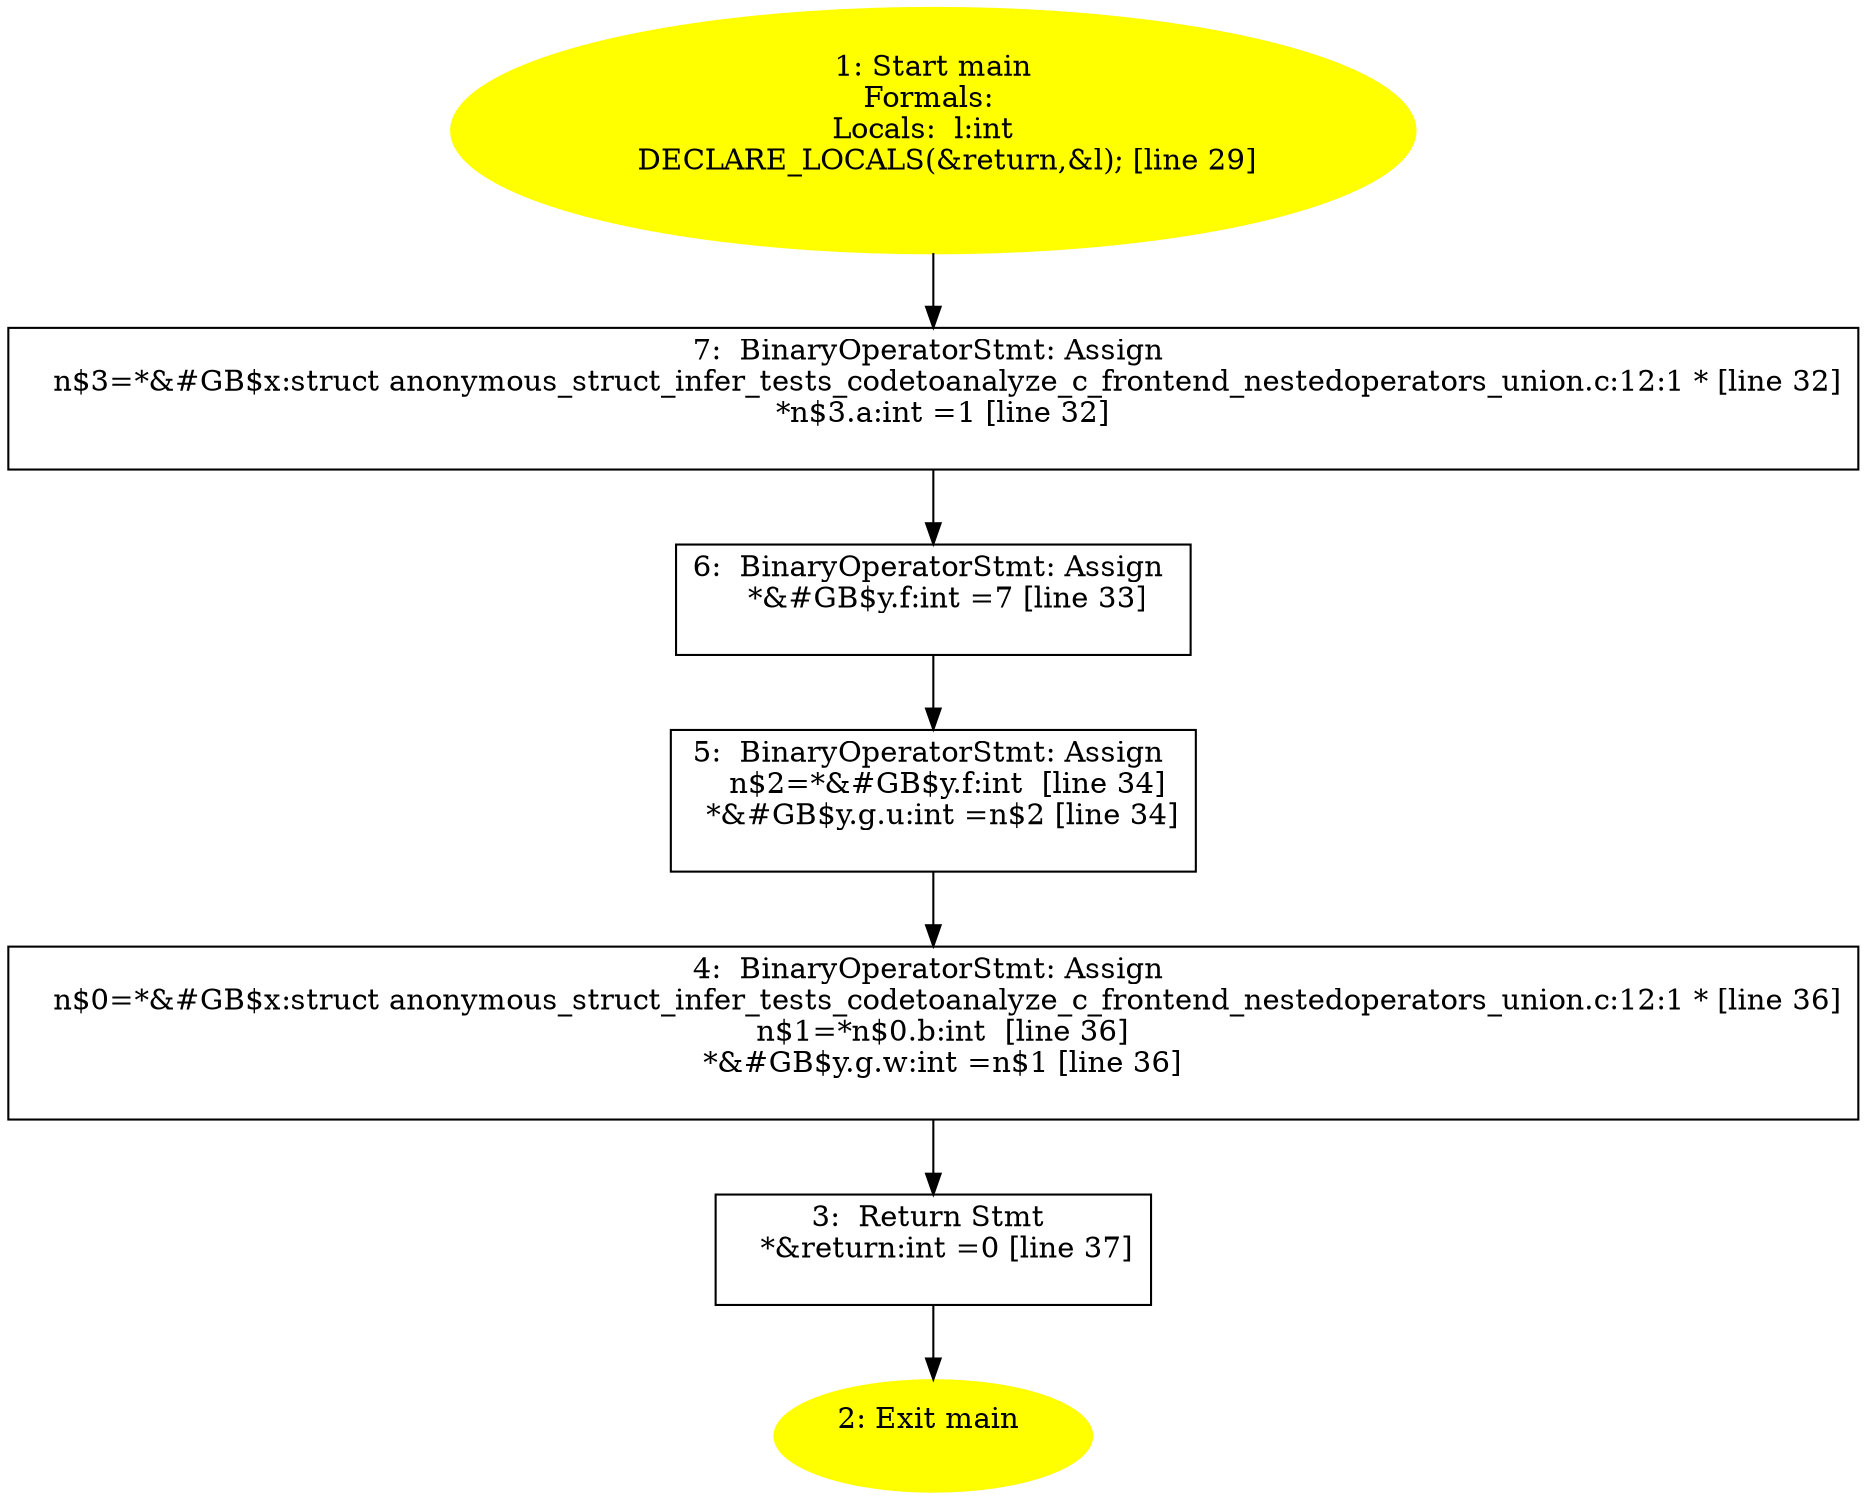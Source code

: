 /* @generated */
digraph iCFG {
7 [label="7:  BinaryOperatorStmt: Assign \n   n$3=*&#GB$x:struct anonymous_struct_infer_tests_codetoanalyze_c_frontend_nestedoperators_union.c:12:1 * [line 32]\n  *n$3.a:int =1 [line 32]\n " shape="box"]
	

	 7 -> 6 ;
6 [label="6:  BinaryOperatorStmt: Assign \n   *&#GB$y.f:int =7 [line 33]\n " shape="box"]
	

	 6 -> 5 ;
5 [label="5:  BinaryOperatorStmt: Assign \n   n$2=*&#GB$y.f:int  [line 34]\n  *&#GB$y.g.u:int =n$2 [line 34]\n " shape="box"]
	

	 5 -> 4 ;
4 [label="4:  BinaryOperatorStmt: Assign \n   n$0=*&#GB$x:struct anonymous_struct_infer_tests_codetoanalyze_c_frontend_nestedoperators_union.c:12:1 * [line 36]\n  n$1=*n$0.b:int  [line 36]\n  *&#GB$y.g.w:int =n$1 [line 36]\n " shape="box"]
	

	 4 -> 3 ;
3 [label="3:  Return Stmt \n   *&return:int =0 [line 37]\n " shape="box"]
	

	 3 -> 2 ;
2 [label="2: Exit main \n  " color=yellow style=filled]
	

1 [label="1: Start main\nFormals: \nLocals:  l:int  \n   DECLARE_LOCALS(&return,&l); [line 29]\n " color=yellow style=filled]
	

	 1 -> 7 ;
}
